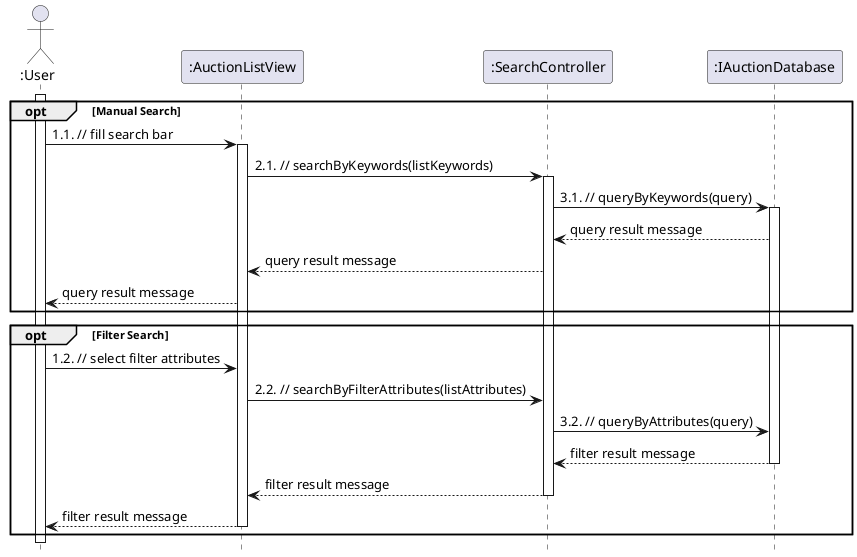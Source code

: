 @startuml UC_6
hide footbox

actor ":User" as User
participant ":AuctionListView" as AuctionView
participant ":SearchController" as SearchController
participant ":IAuctionDatabase" as Auction

User ++
opt Manual Search
    User -> AuctionView: 1.1. // fill search bar
    
    activate AuctionView
      AuctionView -> SearchController: 2.1. // searchByKeywords(listKeywords)
      
      activate SearchController
        SearchController -> Auction: 3.1. // queryByKeywords(query)
          
          activate Auction
            Auction --> SearchController: query result message
            
        SearchController --> AuctionView: query result message
        
      AuctionView --> User: query result message
      
end

opt Filter Search
  User -> AuctionView: 1.2. // select filter attributes
  
  
      AuctionView -> SearchController: 2.2. // searchByFilterAttributes(listAttributes)
      
      
        SearchController -> Auction: 3.2. // queryByAttributes(query)
          
          
            Auction --> SearchController: filter result message
            
            
          deactivate Auction
        SearchController --> AuctionView: filter result message
        
        
      deactivate SearchController
      AuctionView --> User: filter result message
      
      
    deactivate AuctionView
end

@enduml
